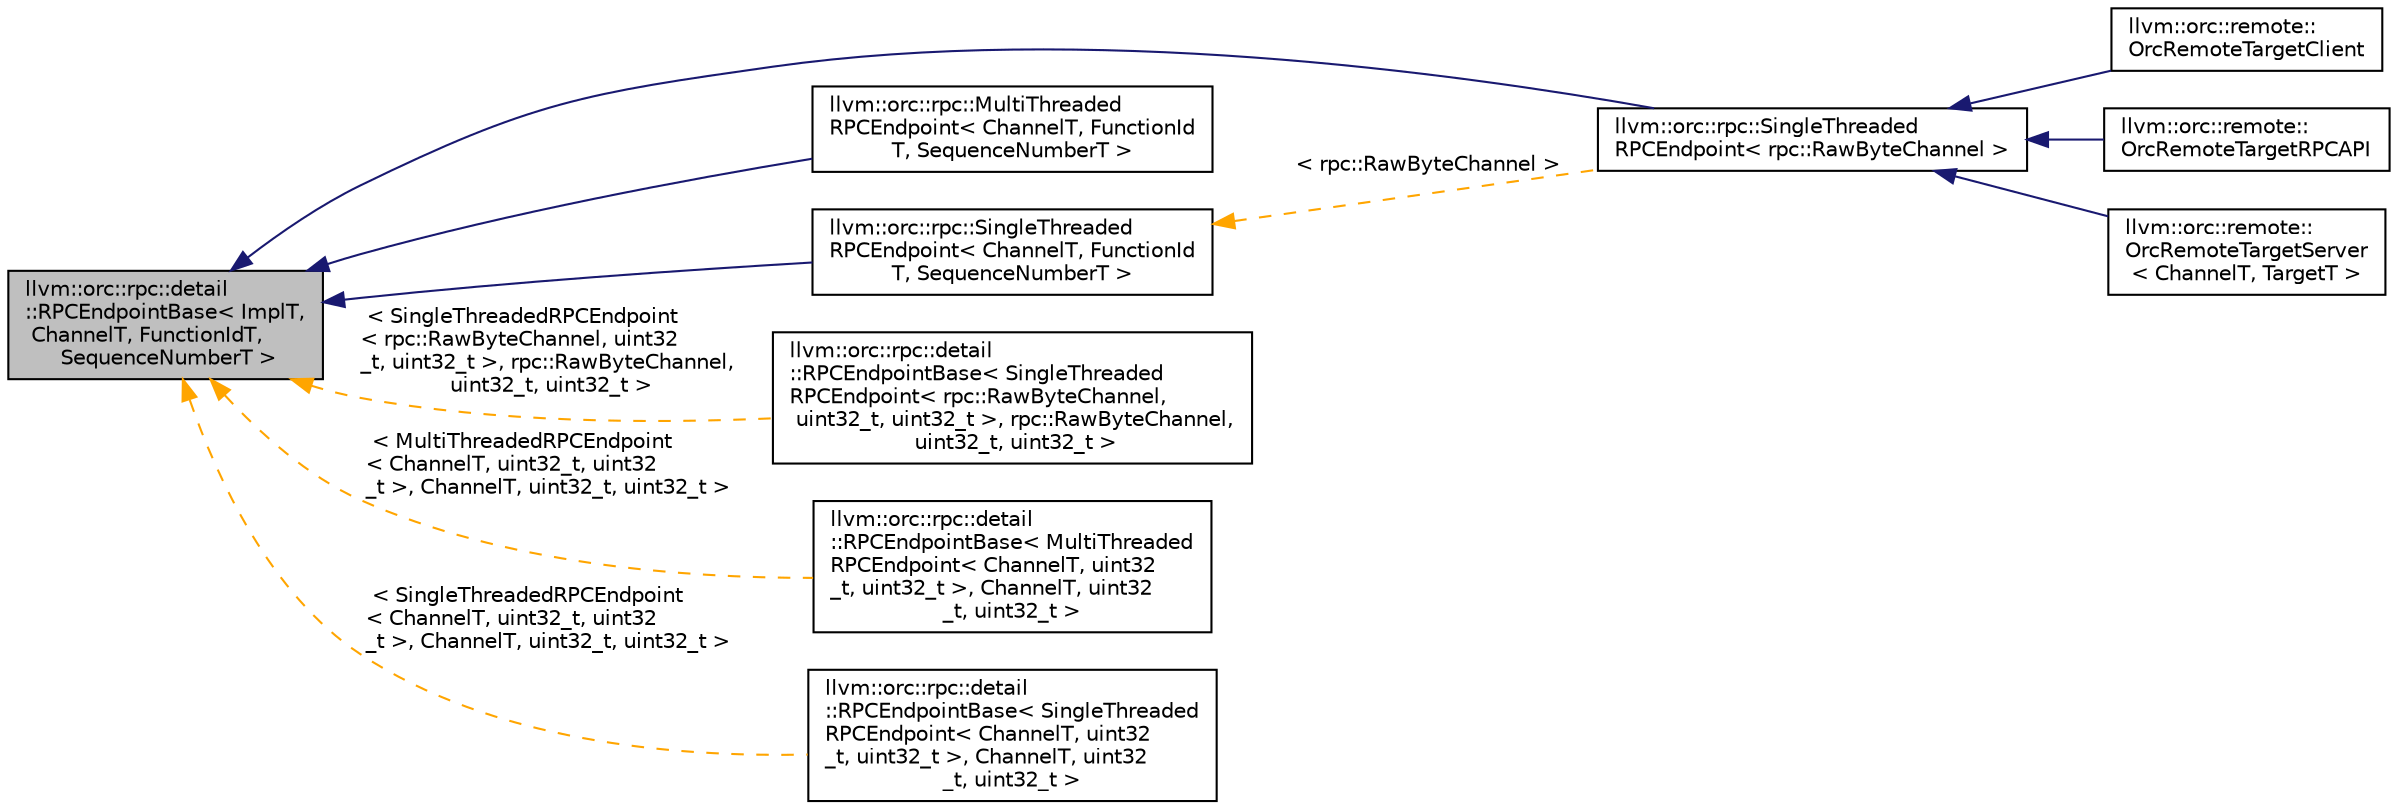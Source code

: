 digraph "llvm::orc::rpc::detail::RPCEndpointBase&lt; ImplT, ChannelT, FunctionIdT, SequenceNumberT &gt;"
{
 // LATEX_PDF_SIZE
  bgcolor="transparent";
  edge [fontname="Helvetica",fontsize="10",labelfontname="Helvetica",labelfontsize="10"];
  node [fontname="Helvetica",fontsize="10",shape="box"];
  rankdir="LR";
  Node1 [label="llvm::orc::rpc::detail\l::RPCEndpointBase\< ImplT,\l ChannelT, FunctionIdT,\l SequenceNumberT \>",height=0.2,width=0.4,color="black", fillcolor="grey75", style="filled", fontcolor="black",tooltip="Contains primitive utilities for defining, calling and handling calls to remote procedures."];
  Node1 -> Node2 [dir="back",color="midnightblue",fontsize="10",style="solid",fontname="Helvetica"];
  Node2 [label="llvm::orc::rpc::SingleThreaded\lRPCEndpoint\< rpc::RawByteChannel \>",height=0.2,width=0.4,color="black",URL="$classllvm_1_1orc_1_1rpc_1_1SingleThreadedRPCEndpoint.html",tooltip=" "];
  Node2 -> Node3 [dir="back",color="midnightblue",fontsize="10",style="solid",fontname="Helvetica"];
  Node3 [label="llvm::orc::remote::\lOrcRemoteTargetClient",height=0.2,width=0.4,color="black",URL="$classllvm_1_1orc_1_1remote_1_1OrcRemoteTargetClient.html",tooltip="This class provides utilities (including memory manager, indirect stubs manager, and compile callback..."];
  Node2 -> Node4 [dir="back",color="midnightblue",fontsize="10",style="solid",fontname="Helvetica"];
  Node4 [label="llvm::orc::remote::\lOrcRemoteTargetRPCAPI",height=0.2,width=0.4,color="black",URL="$classllvm_1_1orc_1_1remote_1_1OrcRemoteTargetRPCAPI.html",tooltip=" "];
  Node2 -> Node5 [dir="back",color="midnightblue",fontsize="10",style="solid",fontname="Helvetica"];
  Node5 [label="llvm::orc::remote::\lOrcRemoteTargetServer\l\< ChannelT, TargetT \>",height=0.2,width=0.4,color="black",URL="$classllvm_1_1orc_1_1remote_1_1OrcRemoteTargetServer.html",tooltip=" "];
  Node1 -> Node6 [dir="back",color="midnightblue",fontsize="10",style="solid",fontname="Helvetica"];
  Node6 [label="llvm::orc::rpc::MultiThreaded\lRPCEndpoint\< ChannelT, FunctionId\lT, SequenceNumberT \>",height=0.2,width=0.4,color="black",URL="$classllvm_1_1orc_1_1rpc_1_1MultiThreadedRPCEndpoint.html",tooltip=" "];
  Node1 -> Node7 [dir="back",color="midnightblue",fontsize="10",style="solid",fontname="Helvetica"];
  Node7 [label="llvm::orc::rpc::SingleThreaded\lRPCEndpoint\< ChannelT, FunctionId\lT, SequenceNumberT \>",height=0.2,width=0.4,color="black",URL="$classllvm_1_1orc_1_1rpc_1_1SingleThreadedRPCEndpoint.html",tooltip=" "];
  Node7 -> Node2 [dir="back",color="orange",fontsize="10",style="dashed",label=" \< rpc::RawByteChannel \>" ,fontname="Helvetica"];
  Node1 -> Node8 [dir="back",color="orange",fontsize="10",style="dashed",label=" \< SingleThreadedRPCEndpoint\l\< rpc::RawByteChannel, uint32\l_t, uint32_t \>, rpc::RawByteChannel,\l uint32_t, uint32_t \>" ,fontname="Helvetica"];
  Node8 [label="llvm::orc::rpc::detail\l::RPCEndpointBase\< SingleThreaded\lRPCEndpoint\< rpc::RawByteChannel,\l uint32_t, uint32_t \>, rpc::RawByteChannel,\l uint32_t, uint32_t \>",height=0.2,width=0.4,color="black",URL="$classllvm_1_1orc_1_1rpc_1_1detail_1_1RPCEndpointBase.html",tooltip=" "];
  Node1 -> Node9 [dir="back",color="orange",fontsize="10",style="dashed",label=" \< MultiThreadedRPCEndpoint\l\< ChannelT, uint32_t, uint32\l_t \>, ChannelT, uint32_t, uint32_t \>" ,fontname="Helvetica"];
  Node9 [label="llvm::orc::rpc::detail\l::RPCEndpointBase\< MultiThreaded\lRPCEndpoint\< ChannelT, uint32\l_t, uint32_t \>, ChannelT, uint32\l_t, uint32_t \>",height=0.2,width=0.4,color="black",URL="$classllvm_1_1orc_1_1rpc_1_1detail_1_1RPCEndpointBase.html",tooltip=" "];
  Node1 -> Node10 [dir="back",color="orange",fontsize="10",style="dashed",label=" \< SingleThreadedRPCEndpoint\l\< ChannelT, uint32_t, uint32\l_t \>, ChannelT, uint32_t, uint32_t \>" ,fontname="Helvetica"];
  Node10 [label="llvm::orc::rpc::detail\l::RPCEndpointBase\< SingleThreaded\lRPCEndpoint\< ChannelT, uint32\l_t, uint32_t \>, ChannelT, uint32\l_t, uint32_t \>",height=0.2,width=0.4,color="black",URL="$classllvm_1_1orc_1_1rpc_1_1detail_1_1RPCEndpointBase.html",tooltip=" "];
}
